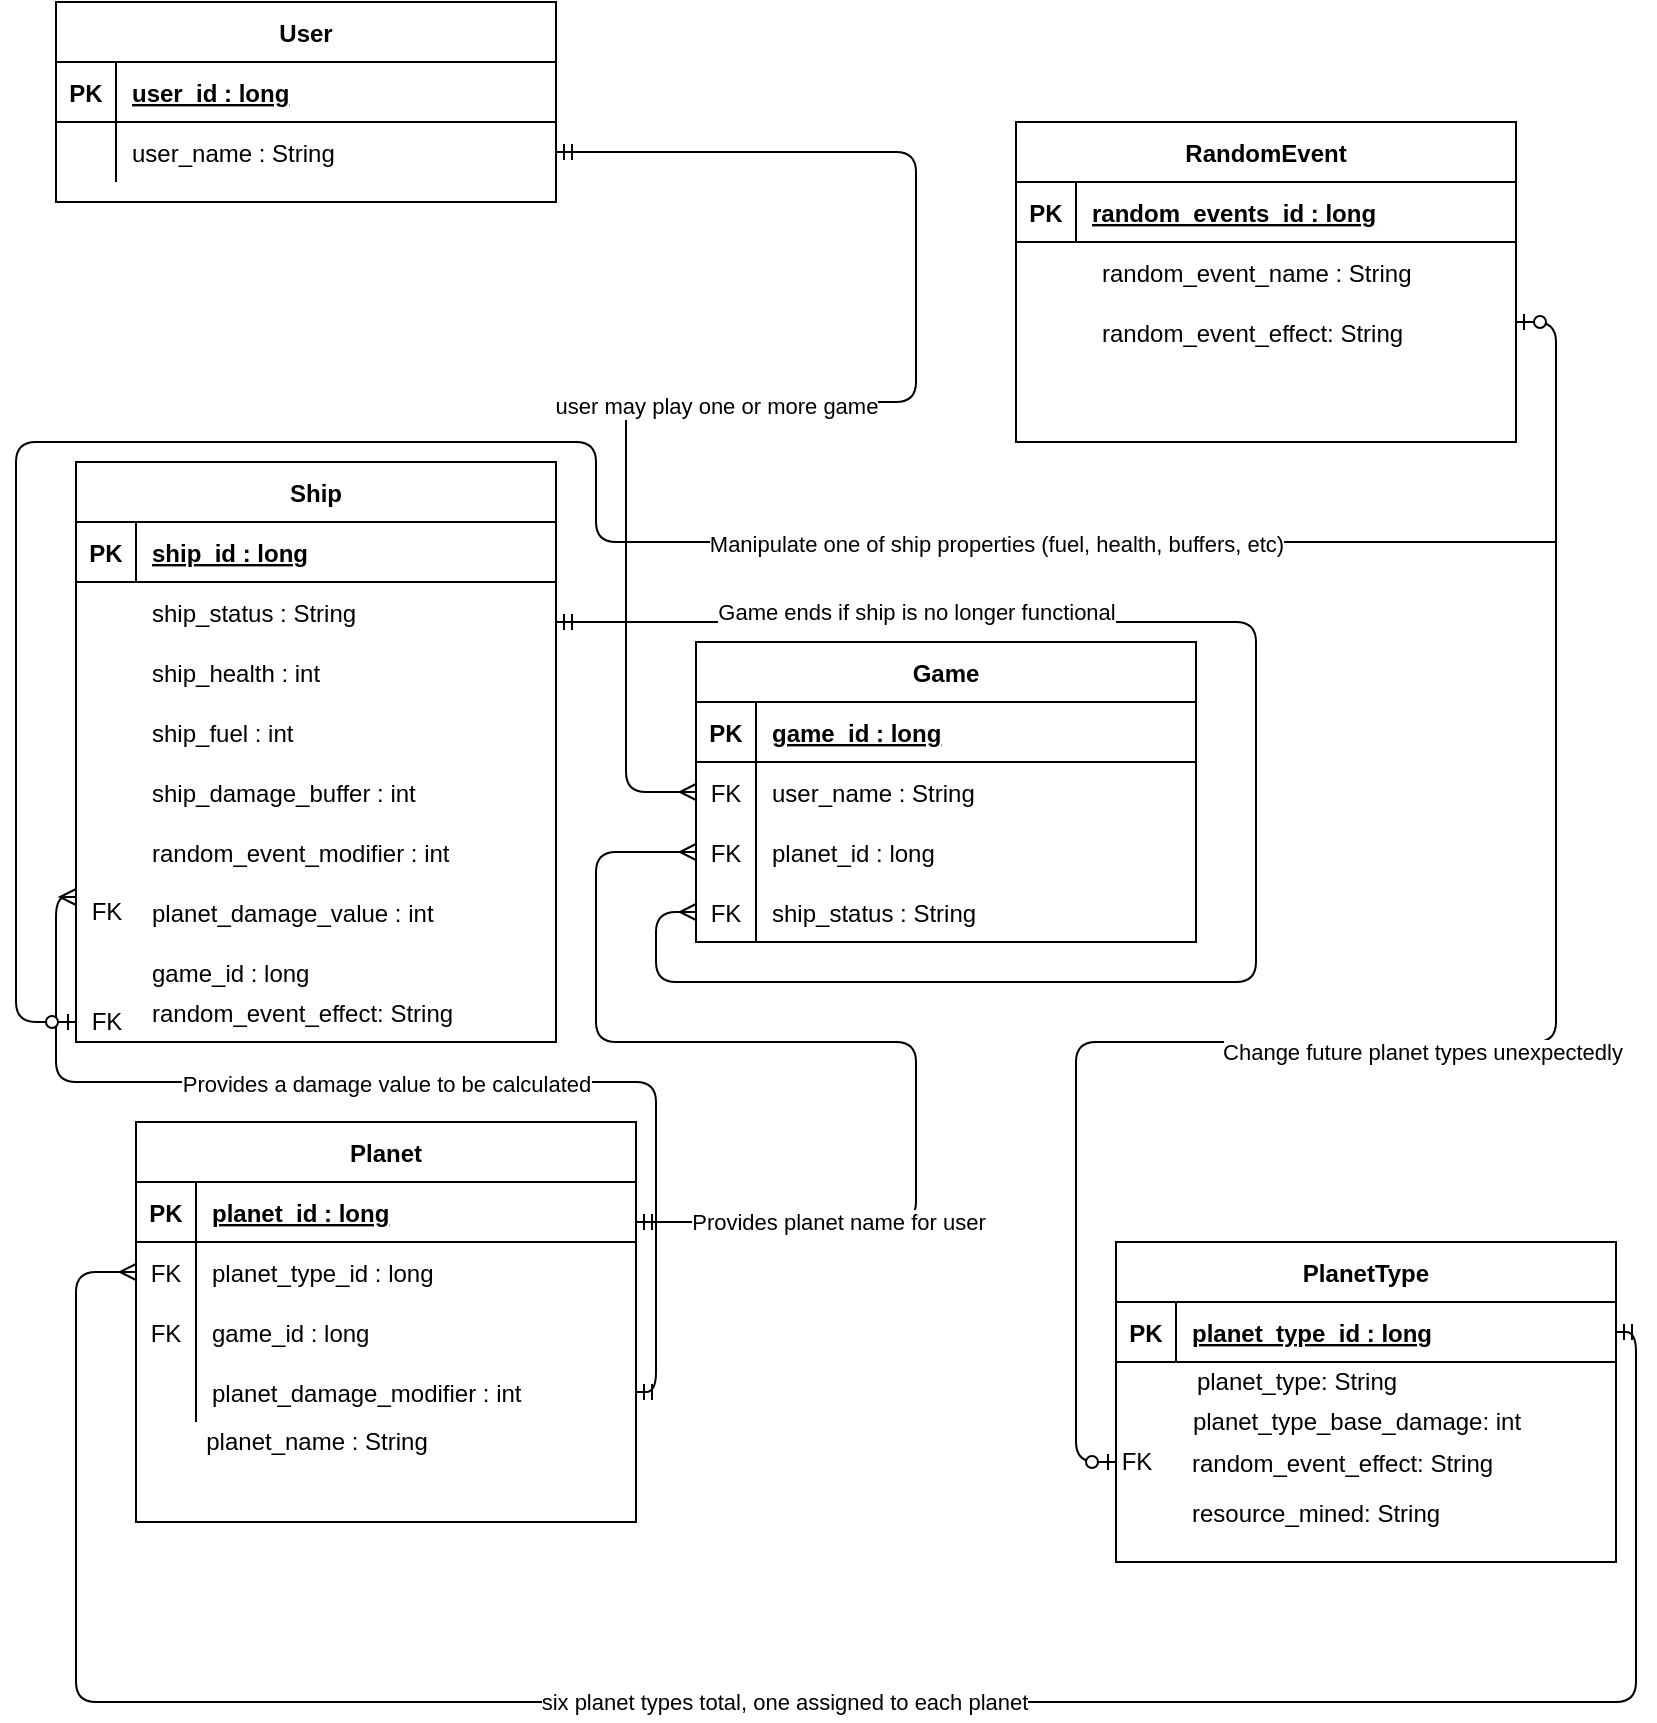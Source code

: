 <mxfile version="14.6.13" type="device"><diagram id="R2lEEEUBdFMjLlhIrx00" name="Page-1"><mxGraphModel dx="1422" dy="822" grid="1" gridSize="10" guides="1" tooltips="1" connect="1" arrows="1" fold="1" page="1" pageScale="1" pageWidth="850" pageHeight="1100" math="0" shadow="0" extFonts="Permanent Marker^https://fonts.googleapis.com/css?family=Permanent+Marker"><root><mxCell id="0"/><mxCell id="1" parent="0"/><mxCell id="C-vyLk0tnHw3VtMMgP7b-1" value="" style="edgeStyle=orthogonalEdgeStyle;endArrow=ERmany;startArrow=ERmandOne;endFill=0;startFill=0;exitX=1;exitY=0.5;exitDx=0;exitDy=0;" parent="1" source="C-vyLk0tnHw3VtMMgP7b-27" target="C-vyLk0tnHw3VtMMgP7b-6" edge="1"><mxGeometry width="100" height="100" relative="1" as="geometry"><mxPoint x="340" y="720" as="sourcePoint"/><mxPoint x="440" y="620" as="targetPoint"/><Array as="points"><mxPoint x="460" y="115"/><mxPoint x="460" y="240"/><mxPoint x="315" y="240"/><mxPoint x="315" y="435"/></Array></mxGeometry></mxCell><mxCell id="DnSMxf4nv6egXPbxlBja-106" value="user may play one or more game" style="edgeLabel;html=1;align=center;verticalAlign=middle;resizable=0;points=[];fontColor=#000000;" parent="C-vyLk0tnHw3VtMMgP7b-1" vertex="1" connectable="0"><mxGeometry x="0.185" y="2" relative="1" as="geometry"><mxPoint x="-2" as="offset"/></mxGeometry></mxCell><mxCell id="C-vyLk0tnHw3VtMMgP7b-2" value="Game" style="shape=table;startSize=30;container=1;collapsible=1;childLayout=tableLayout;fixedRows=1;rowLines=0;fontStyle=1;align=center;resizeLast=1;" parent="1" vertex="1"><mxGeometry x="350" y="360" width="250" height="150" as="geometry"/></mxCell><mxCell id="C-vyLk0tnHw3VtMMgP7b-3" value="" style="shape=partialRectangle;collapsible=0;dropTarget=0;pointerEvents=0;fillColor=none;points=[[0,0.5],[1,0.5]];portConstraint=eastwest;top=0;left=0;right=0;bottom=1;" parent="C-vyLk0tnHw3VtMMgP7b-2" vertex="1"><mxGeometry y="30" width="250" height="30" as="geometry"/></mxCell><mxCell id="C-vyLk0tnHw3VtMMgP7b-4" value="PK" style="shape=partialRectangle;overflow=hidden;connectable=0;fillColor=none;top=0;left=0;bottom=0;right=0;fontStyle=1;" parent="C-vyLk0tnHw3VtMMgP7b-3" vertex="1"><mxGeometry width="30" height="30" as="geometry"/></mxCell><mxCell id="C-vyLk0tnHw3VtMMgP7b-5" value="game_id : long" style="shape=partialRectangle;overflow=hidden;connectable=0;fillColor=none;top=0;left=0;bottom=0;right=0;align=left;spacingLeft=6;fontStyle=5;" parent="C-vyLk0tnHw3VtMMgP7b-3" vertex="1"><mxGeometry x="30" width="220" height="30" as="geometry"/></mxCell><mxCell id="C-vyLk0tnHw3VtMMgP7b-6" value="" style="shape=partialRectangle;collapsible=0;dropTarget=0;pointerEvents=0;fillColor=none;points=[[0,0.5],[1,0.5]];portConstraint=eastwest;top=0;left=0;right=0;bottom=0;" parent="C-vyLk0tnHw3VtMMgP7b-2" vertex="1"><mxGeometry y="60" width="250" height="30" as="geometry"/></mxCell><mxCell id="C-vyLk0tnHw3VtMMgP7b-7" value="FK" style="shape=partialRectangle;overflow=hidden;connectable=0;fillColor=none;top=0;left=0;bottom=0;right=0;" parent="C-vyLk0tnHw3VtMMgP7b-6" vertex="1"><mxGeometry width="30" height="30" as="geometry"/></mxCell><mxCell id="C-vyLk0tnHw3VtMMgP7b-8" value="user_name : String" style="shape=partialRectangle;overflow=hidden;connectable=0;fillColor=none;top=0;left=0;bottom=0;right=0;align=left;spacingLeft=6;" parent="C-vyLk0tnHw3VtMMgP7b-6" vertex="1"><mxGeometry x="30" width="220" height="30" as="geometry"/></mxCell><mxCell id="DnSMxf4nv6egXPbxlBja-24" value="" style="shape=partialRectangle;collapsible=0;dropTarget=0;pointerEvents=0;fillColor=none;points=[[0,0.5],[1,0.5]];portConstraint=eastwest;top=0;left=0;right=0;bottom=0;" parent="C-vyLk0tnHw3VtMMgP7b-2" vertex="1"><mxGeometry y="90" width="250" height="30" as="geometry"/></mxCell><mxCell id="DnSMxf4nv6egXPbxlBja-25" value="FK" style="shape=partialRectangle;overflow=hidden;connectable=0;fillColor=none;top=0;left=0;bottom=0;right=0;" parent="DnSMxf4nv6egXPbxlBja-24" vertex="1"><mxGeometry width="30" height="30" as="geometry"/></mxCell><mxCell id="DnSMxf4nv6egXPbxlBja-26" value="planet_id : long" style="shape=partialRectangle;overflow=hidden;connectable=0;fillColor=none;top=0;left=0;bottom=0;right=0;align=left;spacingLeft=6;" parent="DnSMxf4nv6egXPbxlBja-24" vertex="1"><mxGeometry x="30" width="220" height="30" as="geometry"/></mxCell><mxCell id="DnSMxf4nv6egXPbxlBja-31" value="" style="shape=partialRectangle;collapsible=0;dropTarget=0;pointerEvents=0;fillColor=none;points=[[0,0.5],[1,0.5]];portConstraint=eastwest;top=0;left=0;right=0;bottom=0;" parent="C-vyLk0tnHw3VtMMgP7b-2" vertex="1"><mxGeometry y="120" width="250" height="30" as="geometry"/></mxCell><mxCell id="DnSMxf4nv6egXPbxlBja-32" value="FK" style="shape=partialRectangle;overflow=hidden;connectable=0;fillColor=none;top=0;left=0;bottom=0;right=0;" parent="DnSMxf4nv6egXPbxlBja-31" vertex="1"><mxGeometry width="30" height="30" as="geometry"/></mxCell><mxCell id="DnSMxf4nv6egXPbxlBja-33" value="" style="shape=partialRectangle;overflow=hidden;connectable=0;fillColor=none;top=0;left=0;bottom=0;right=0;align=left;spacingLeft=6;" parent="DnSMxf4nv6egXPbxlBja-31" vertex="1"><mxGeometry x="30" width="220" height="30" as="geometry"/></mxCell><mxCell id="C-vyLk0tnHw3VtMMgP7b-13" value="PlanetType" style="shape=table;startSize=30;container=1;collapsible=1;childLayout=tableLayout;fixedRows=1;rowLines=0;fontStyle=1;align=center;resizeLast=1;" parent="1" vertex="1"><mxGeometry x="560" y="660" width="250" height="160" as="geometry"/></mxCell><mxCell id="C-vyLk0tnHw3VtMMgP7b-14" value="" style="shape=partialRectangle;collapsible=0;dropTarget=0;pointerEvents=0;fillColor=none;points=[[0,0.5],[1,0.5]];portConstraint=eastwest;top=0;left=0;right=0;bottom=1;" parent="C-vyLk0tnHw3VtMMgP7b-13" vertex="1"><mxGeometry y="30" width="250" height="30" as="geometry"/></mxCell><mxCell id="C-vyLk0tnHw3VtMMgP7b-15" value="PK" style="shape=partialRectangle;overflow=hidden;connectable=0;fillColor=none;top=0;left=0;bottom=0;right=0;fontStyle=1;" parent="C-vyLk0tnHw3VtMMgP7b-14" vertex="1"><mxGeometry width="30" height="30" as="geometry"/></mxCell><mxCell id="C-vyLk0tnHw3VtMMgP7b-16" value="planet_type_id : long" style="shape=partialRectangle;overflow=hidden;connectable=0;fillColor=none;top=0;left=0;bottom=0;right=0;align=left;spacingLeft=6;fontStyle=5;" parent="C-vyLk0tnHw3VtMMgP7b-14" vertex="1"><mxGeometry x="30" width="220" height="30" as="geometry"/></mxCell><mxCell id="C-vyLk0tnHw3VtMMgP7b-23" value="User" style="shape=table;startSize=30;container=1;collapsible=1;childLayout=tableLayout;fixedRows=1;rowLines=0;fontStyle=1;align=center;resizeLast=1;" parent="1" vertex="1"><mxGeometry x="30" y="40" width="250" height="100" as="geometry"/></mxCell><mxCell id="C-vyLk0tnHw3VtMMgP7b-24" value="" style="shape=partialRectangle;collapsible=0;dropTarget=0;pointerEvents=0;fillColor=none;points=[[0,0.5],[1,0.5]];portConstraint=eastwest;top=0;left=0;right=0;bottom=1;" parent="C-vyLk0tnHw3VtMMgP7b-23" vertex="1"><mxGeometry y="30" width="250" height="30" as="geometry"/></mxCell><mxCell id="C-vyLk0tnHw3VtMMgP7b-25" value="PK" style="shape=partialRectangle;overflow=hidden;connectable=0;fillColor=none;top=0;left=0;bottom=0;right=0;fontStyle=1;" parent="C-vyLk0tnHw3VtMMgP7b-24" vertex="1"><mxGeometry width="30" height="30" as="geometry"/></mxCell><mxCell id="C-vyLk0tnHw3VtMMgP7b-26" value="user_id : long" style="shape=partialRectangle;overflow=hidden;connectable=0;fillColor=none;top=0;left=0;bottom=0;right=0;align=left;spacingLeft=6;fontStyle=5;" parent="C-vyLk0tnHw3VtMMgP7b-24" vertex="1"><mxGeometry x="30" width="220" height="30" as="geometry"/></mxCell><mxCell id="C-vyLk0tnHw3VtMMgP7b-27" value="" style="shape=partialRectangle;collapsible=0;dropTarget=0;pointerEvents=0;fillColor=none;points=[[0,0.5],[1,0.5]];portConstraint=eastwest;top=0;left=0;right=0;bottom=0;" parent="C-vyLk0tnHw3VtMMgP7b-23" vertex="1"><mxGeometry y="60" width="250" height="30" as="geometry"/></mxCell><mxCell id="C-vyLk0tnHw3VtMMgP7b-28" value="" style="shape=partialRectangle;overflow=hidden;connectable=0;fillColor=none;top=0;left=0;bottom=0;right=0;" parent="C-vyLk0tnHw3VtMMgP7b-27" vertex="1"><mxGeometry width="30" height="30" as="geometry"/></mxCell><mxCell id="C-vyLk0tnHw3VtMMgP7b-29" value="user_name : String" style="shape=partialRectangle;overflow=hidden;connectable=0;fillColor=none;top=0;left=0;bottom=0;right=0;align=left;spacingLeft=6;" parent="C-vyLk0tnHw3VtMMgP7b-27" vertex="1"><mxGeometry x="30" width="220" height="30" as="geometry"/></mxCell><mxCell id="DnSMxf4nv6egXPbxlBja-7" value="Planet" style="shape=table;startSize=30;container=1;collapsible=1;childLayout=tableLayout;fixedRows=1;rowLines=0;fontStyle=1;align=center;resizeLast=1;" parent="1" vertex="1"><mxGeometry x="70" y="600" width="250" height="200" as="geometry"/></mxCell><mxCell id="DnSMxf4nv6egXPbxlBja-8" value="" style="shape=partialRectangle;collapsible=0;dropTarget=0;pointerEvents=0;fillColor=none;points=[[0,0.5],[1,0.5]];portConstraint=eastwest;top=0;left=0;right=0;bottom=1;" parent="DnSMxf4nv6egXPbxlBja-7" vertex="1"><mxGeometry y="30" width="250" height="30" as="geometry"/></mxCell><mxCell id="DnSMxf4nv6egXPbxlBja-9" value="PK" style="shape=partialRectangle;overflow=hidden;connectable=0;fillColor=none;top=0;left=0;bottom=0;right=0;fontStyle=1;" parent="DnSMxf4nv6egXPbxlBja-8" vertex="1"><mxGeometry width="30" height="30" as="geometry"/></mxCell><mxCell id="DnSMxf4nv6egXPbxlBja-10" value="planet_id : long" style="shape=partialRectangle;overflow=hidden;connectable=0;fillColor=none;top=0;left=0;bottom=0;right=0;align=left;spacingLeft=6;fontStyle=5;" parent="DnSMxf4nv6egXPbxlBja-8" vertex="1"><mxGeometry x="30" width="220" height="30" as="geometry"/></mxCell><mxCell id="DnSMxf4nv6egXPbxlBja-11" value="" style="shape=partialRectangle;collapsible=0;dropTarget=0;pointerEvents=0;fillColor=none;points=[[0,0.5],[1,0.5]];portConstraint=eastwest;top=0;left=0;right=0;bottom=0;" parent="DnSMxf4nv6egXPbxlBja-7" vertex="1"><mxGeometry y="60" width="250" height="30" as="geometry"/></mxCell><mxCell id="DnSMxf4nv6egXPbxlBja-12" value="FK" style="shape=partialRectangle;overflow=hidden;connectable=0;fillColor=none;top=0;left=0;bottom=0;right=0;" parent="DnSMxf4nv6egXPbxlBja-11" vertex="1"><mxGeometry width="30" height="30" as="geometry"/></mxCell><mxCell id="DnSMxf4nv6egXPbxlBja-13" value="planet_type_id : long" style="shape=partialRectangle;overflow=hidden;connectable=0;fillColor=none;top=0;left=0;bottom=0;right=0;align=left;spacingLeft=6;" parent="DnSMxf4nv6egXPbxlBja-11" vertex="1"><mxGeometry x="30" width="220" height="30" as="geometry"/></mxCell><mxCell id="DnSMxf4nv6egXPbxlBja-14" value="" style="shape=partialRectangle;collapsible=0;dropTarget=0;pointerEvents=0;fillColor=none;points=[[0,0.5],[1,0.5]];portConstraint=eastwest;top=0;left=0;right=0;bottom=0;" parent="DnSMxf4nv6egXPbxlBja-7" vertex="1"><mxGeometry y="90" width="250" height="30" as="geometry"/></mxCell><mxCell id="DnSMxf4nv6egXPbxlBja-15" value="FK" style="shape=partialRectangle;overflow=hidden;connectable=0;fillColor=none;top=0;left=0;bottom=0;right=0;" parent="DnSMxf4nv6egXPbxlBja-14" vertex="1"><mxGeometry width="30" height="30" as="geometry"/></mxCell><mxCell id="DnSMxf4nv6egXPbxlBja-16" value="game_id : long" style="shape=partialRectangle;overflow=hidden;connectable=0;fillColor=none;top=0;left=0;bottom=0;right=0;align=left;spacingLeft=6;" parent="DnSMxf4nv6egXPbxlBja-14" vertex="1"><mxGeometry x="30" width="220" height="30" as="geometry"/></mxCell><mxCell id="DnSMxf4nv6egXPbxlBja-27" value="" style="shape=partialRectangle;collapsible=0;dropTarget=0;pointerEvents=0;fillColor=none;points=[[0,0.5],[1,0.5]];portConstraint=eastwest;top=0;left=0;right=0;bottom=0;" parent="DnSMxf4nv6egXPbxlBja-7" vertex="1"><mxGeometry y="120" width="250" height="30" as="geometry"/></mxCell><mxCell id="DnSMxf4nv6egXPbxlBja-28" value="" style="shape=partialRectangle;overflow=hidden;connectable=0;fillColor=none;top=0;left=0;bottom=0;right=0;" parent="DnSMxf4nv6egXPbxlBja-27" vertex="1"><mxGeometry width="30" height="30" as="geometry"/></mxCell><mxCell id="DnSMxf4nv6egXPbxlBja-29" value="planet_damage_modifier : int" style="shape=partialRectangle;overflow=hidden;connectable=0;fillColor=none;top=0;left=0;bottom=0;right=0;align=left;spacingLeft=6;" parent="DnSMxf4nv6egXPbxlBja-27" vertex="1"><mxGeometry x="30" width="220" height="30" as="geometry"/></mxCell><mxCell id="DnSMxf4nv6egXPbxlBja-17" value="" style="edgeStyle=orthogonalEdgeStyle;fontSize=12;html=1;endArrow=ERmany;startArrow=ERmandOne;fontColor=#000000;exitX=1;exitY=0.5;exitDx=0;exitDy=0;endFill=0;" parent="1" source="C-vyLk0tnHw3VtMMgP7b-14" edge="1"><mxGeometry width="100" height="100" relative="1" as="geometry"><mxPoint x="350" y="505" as="sourcePoint"/><mxPoint x="70" y="675" as="targetPoint"/><Array as="points"><mxPoint x="820" y="705"/><mxPoint x="820" y="890"/><mxPoint x="40" y="890"/><mxPoint x="40" y="675"/></Array></mxGeometry></mxCell><mxCell id="DnSMxf4nv6egXPbxlBja-89" value="six planet types total, one assigned to each planet" style="edgeLabel;html=1;align=center;verticalAlign=middle;resizable=0;points=[];fontColor=#000000;" parent="DnSMxf4nv6egXPbxlBja-17" vertex="1" connectable="0"><mxGeometry x="0.018" relative="1" as="geometry"><mxPoint as="offset"/></mxGeometry></mxCell><mxCell id="DnSMxf4nv6egXPbxlBja-19" value="RandomEvent" style="shape=table;startSize=30;container=1;collapsible=1;childLayout=tableLayout;fixedRows=1;rowLines=0;fontStyle=1;align=center;resizeLast=1;" parent="1" vertex="1"><mxGeometry x="510" y="100" width="250" height="160" as="geometry"/></mxCell><mxCell id="DnSMxf4nv6egXPbxlBja-20" value="" style="shape=partialRectangle;collapsible=0;dropTarget=0;pointerEvents=0;fillColor=none;points=[[0,0.5],[1,0.5]];portConstraint=eastwest;top=0;left=0;right=0;bottom=1;" parent="DnSMxf4nv6egXPbxlBja-19" vertex="1"><mxGeometry y="30" width="250" height="30" as="geometry"/></mxCell><mxCell id="DnSMxf4nv6egXPbxlBja-21" value="PK" style="shape=partialRectangle;overflow=hidden;connectable=0;fillColor=none;top=0;left=0;bottom=0;right=0;fontStyle=1;" parent="DnSMxf4nv6egXPbxlBja-20" vertex="1"><mxGeometry width="30" height="30" as="geometry"/></mxCell><mxCell id="DnSMxf4nv6egXPbxlBja-22" value="random_events_id : long" style="shape=partialRectangle;overflow=hidden;connectable=0;fillColor=none;top=0;left=0;bottom=0;right=0;align=left;spacingLeft=6;fontStyle=5;" parent="DnSMxf4nv6egXPbxlBja-20" vertex="1"><mxGeometry x="30" width="220" height="30" as="geometry"/></mxCell><mxCell id="DnSMxf4nv6egXPbxlBja-23" value="planet_type: String" style="text;html=1;align=center;verticalAlign=middle;resizable=0;points=[];autosize=1;strokeColor=none;fontColor=#000000;" parent="1" vertex="1"><mxGeometry x="590" y="720" width="120" height="20" as="geometry"/></mxCell><mxCell id="DnSMxf4nv6egXPbxlBja-30" value="planet_type_base_damage: int" style="text;html=1;align=center;verticalAlign=middle;resizable=0;points=[];autosize=1;strokeColor=none;fontColor=#000000;" parent="1" vertex="1"><mxGeometry x="590" y="740" width="180" height="20" as="geometry"/></mxCell><mxCell id="DnSMxf4nv6egXPbxlBja-34" value="random_event_name : String" style="shape=partialRectangle;overflow=hidden;connectable=0;fillColor=none;top=0;left=0;bottom=0;right=0;align=left;spacingLeft=6;" parent="1" vertex="1"><mxGeometry x="545" y="160" width="220" height="30" as="geometry"/></mxCell><mxCell id="DnSMxf4nv6egXPbxlBja-35" value="random_event_effect: String" style="shape=partialRectangle;overflow=hidden;connectable=0;fillColor=none;top=0;left=0;bottom=0;right=0;align=left;spacingLeft=6;" parent="1" vertex="1"><mxGeometry x="545" y="190" width="220" height="30" as="geometry"/></mxCell><mxCell id="DnSMxf4nv6egXPbxlBja-42" value="Ship" style="shape=table;startSize=30;container=1;collapsible=1;childLayout=tableLayout;fixedRows=1;rowLines=0;fontStyle=1;align=center;resizeLast=1;" parent="1" vertex="1"><mxGeometry x="40" y="270" width="240" height="290" as="geometry"/></mxCell><mxCell id="DnSMxf4nv6egXPbxlBja-43" value="" style="shape=partialRectangle;collapsible=0;dropTarget=0;pointerEvents=0;fillColor=none;points=[[0,0.5],[1,0.5]];portConstraint=eastwest;top=0;left=0;right=0;bottom=1;" parent="DnSMxf4nv6egXPbxlBja-42" vertex="1"><mxGeometry y="30" width="240" height="30" as="geometry"/></mxCell><mxCell id="DnSMxf4nv6egXPbxlBja-44" value="PK" style="shape=partialRectangle;overflow=hidden;connectable=0;fillColor=none;top=0;left=0;bottom=0;right=0;fontStyle=1;" parent="DnSMxf4nv6egXPbxlBja-43" vertex="1"><mxGeometry width="30" height="30" as="geometry"/></mxCell><mxCell id="DnSMxf4nv6egXPbxlBja-45" value="ship_id : long" style="shape=partialRectangle;overflow=hidden;connectable=0;fillColor=none;top=0;left=0;bottom=0;right=0;align=left;spacingLeft=6;fontStyle=5;" parent="DnSMxf4nv6egXPbxlBja-43" vertex="1"><mxGeometry x="30" width="210" height="30" as="geometry"/></mxCell><mxCell id="DnSMxf4nv6egXPbxlBja-49" value="ship_status : String" style="shape=partialRectangle;overflow=hidden;connectable=0;fillColor=none;top=0;left=0;bottom=0;right=0;align=left;spacingLeft=6;" parent="1" vertex="1"><mxGeometry x="70" y="330" width="220" height="30" as="geometry"/></mxCell><mxCell id="DnSMxf4nv6egXPbxlBja-50" value="ship_health : int" style="shape=partialRectangle;overflow=hidden;connectable=0;fillColor=none;top=0;left=0;bottom=0;right=0;align=left;spacingLeft=6;" parent="1" vertex="1"><mxGeometry x="70" y="360" width="220" height="30" as="geometry"/></mxCell><mxCell id="DnSMxf4nv6egXPbxlBja-51" value="ship_damage_buffer : int" style="shape=partialRectangle;overflow=hidden;connectable=0;fillColor=none;top=0;left=0;bottom=0;right=0;align=left;spacingLeft=6;" parent="1" vertex="1"><mxGeometry x="70" y="420" width="220" height="30" as="geometry"/></mxCell><mxCell id="DnSMxf4nv6egXPbxlBja-54" value="random_event_modifier : int" style="shape=partialRectangle;overflow=hidden;connectable=0;fillColor=none;top=0;left=0;bottom=0;right=0;align=left;spacingLeft=6;" parent="1" vertex="1"><mxGeometry x="70" y="450" width="220" height="30" as="geometry"/></mxCell><mxCell id="DnSMxf4nv6egXPbxlBja-55" value="ship_fuel : int" style="shape=partialRectangle;overflow=hidden;connectable=0;fillColor=none;top=0;left=0;bottom=0;right=0;align=left;spacingLeft=6;" parent="1" vertex="1"><mxGeometry x="70" y="390" width="220" height="30" as="geometry"/></mxCell><mxCell id="DnSMxf4nv6egXPbxlBja-57" value="" style="edgeStyle=orthogonalEdgeStyle;fontSize=12;html=1;endArrow=ERmany;startArrow=ERmandOne;fontColor=#000000;entryX=0;entryY=0.5;entryDx=0;entryDy=0;endFill=0;" parent="1" target="DnSMxf4nv6egXPbxlBja-24" edge="1"><mxGeometry width="100" height="100" relative="1" as="geometry"><mxPoint x="320" y="650" as="sourcePoint"/><mxPoint x="420" y="550" as="targetPoint"/><Array as="points"><mxPoint x="460" y="650"/><mxPoint x="460" y="560"/><mxPoint x="300" y="560"/><mxPoint x="300" y="465"/></Array></mxGeometry></mxCell><mxCell id="DnSMxf4nv6egXPbxlBja-105" value="Provides planet name for user" style="edgeLabel;html=1;align=center;verticalAlign=middle;resizable=0;points=[];fontColor=#000000;" parent="DnSMxf4nv6egXPbxlBja-57" vertex="1" connectable="0"><mxGeometry x="-0.623" relative="1" as="geometry"><mxPoint as="offset"/></mxGeometry></mxCell><mxCell id="DnSMxf4nv6egXPbxlBja-60" value="ship_status : String" style="shape=partialRectangle;overflow=hidden;connectable=0;fillColor=none;top=0;left=0;bottom=0;right=0;align=left;spacingLeft=6;" parent="1" vertex="1"><mxGeometry x="380" y="480" width="220" height="30" as="geometry"/></mxCell><mxCell id="DnSMxf4nv6egXPbxlBja-62" value="" style="edgeStyle=orthogonalEdgeStyle;fontSize=12;html=1;endArrow=ERmany;startArrow=ERmandOne;fontColor=#000000;entryX=0;entryY=0.5;entryDx=0;entryDy=0;endFill=0;" parent="1" target="DnSMxf4nv6egXPbxlBja-31" edge="1"><mxGeometry width="100" height="100" relative="1" as="geometry"><mxPoint x="280" y="350" as="sourcePoint"/><mxPoint x="350" y="550" as="targetPoint"/><Array as="points"><mxPoint x="630" y="350"/><mxPoint x="630" y="530"/><mxPoint x="330" y="530"/><mxPoint x="330" y="495"/></Array></mxGeometry></mxCell><mxCell id="DnSMxf4nv6egXPbxlBja-92" value="Game ends if ship is no longer functional" style="edgeLabel;html=1;align=center;verticalAlign=middle;resizable=0;points=[];fontColor=#000000;rotation=0;" parent="DnSMxf4nv6egXPbxlBja-62" vertex="1" connectable="0"><mxGeometry x="0.141" y="-1" relative="1" as="geometry"><mxPoint x="-169" y="-160" as="offset"/></mxGeometry></mxCell><mxCell id="DnSMxf4nv6egXPbxlBja-70" value="planet_damage_value : int" style="shape=partialRectangle;overflow=hidden;connectable=0;fillColor=none;top=0;left=0;bottom=0;right=0;align=left;spacingLeft=6;" parent="1" vertex="1"><mxGeometry x="70" y="480" width="220" height="30" as="geometry"/></mxCell><mxCell id="DnSMxf4nv6egXPbxlBja-72" value="game_id : long" style="shape=partialRectangle;overflow=hidden;connectable=0;fillColor=none;top=0;left=0;bottom=0;right=0;align=left;spacingLeft=6;" parent="1" vertex="1"><mxGeometry x="70" y="510" width="220" height="30" as="geometry"/></mxCell><mxCell id="DnSMxf4nv6egXPbxlBja-75" value="" style="edgeStyle=orthogonalEdgeStyle;fontSize=12;html=1;endArrow=ERzeroToOne;endFill=1;startArrow=ERzeroToOne;fontColor=#000000;startFill=1;" parent="1" edge="1"><mxGeometry width="100" height="100" relative="1" as="geometry"><mxPoint x="560" y="770" as="sourcePoint"/><mxPoint x="760" y="200" as="targetPoint"/><Array as="points"><mxPoint x="540" y="770"/><mxPoint x="540" y="560"/><mxPoint x="780" y="560"/><mxPoint x="780" y="200"/></Array></mxGeometry></mxCell><mxCell id="DnSMxf4nv6egXPbxlBja-93" value="Text" style="edgeLabel;html=1;align=center;verticalAlign=middle;resizable=0;points=[];fontColor=#000000;" parent="DnSMxf4nv6egXPbxlBja-75" vertex="1" connectable="0"><mxGeometry x="-0.062" y="-3" relative="1" as="geometry"><mxPoint as="offset"/></mxGeometry></mxCell><mxCell id="DnSMxf4nv6egXPbxlBja-94" value="Change future planet types unexpectedly" style="edgeLabel;html=1;align=center;verticalAlign=middle;resizable=0;points=[];fontColor=#000000;" parent="DnSMxf4nv6egXPbxlBja-75" vertex="1" connectable="0"><mxGeometry x="-0.052" y="-5" relative="1" as="geometry"><mxPoint as="offset"/></mxGeometry></mxCell><mxCell id="DnSMxf4nv6egXPbxlBja-83" value="FK" style="text;html=1;align=center;verticalAlign=middle;resizable=0;points=[];autosize=1;strokeColor=none;fontColor=#000000;" parent="1" vertex="1"><mxGeometry x="40" y="485" width="30" height="20" as="geometry"/></mxCell><mxCell id="DnSMxf4nv6egXPbxlBja-88" value="" style="edgeStyle=orthogonalEdgeStyle;fontSize=12;html=1;endArrow=ERmandOne;startArrow=ERmany;fontColor=#000000;exitX=0;exitY=0.75;exitDx=0;exitDy=0;endFill=0;entryX=1;entryY=0.5;entryDx=0;entryDy=0;startFill=0;" parent="1" source="DnSMxf4nv6egXPbxlBja-42" target="DnSMxf4nv6egXPbxlBja-27" edge="1"><mxGeometry width="100" height="100" relative="1" as="geometry"><mxPoint x="820" y="715" as="sourcePoint"/><mxPoint x="80" y="685" as="targetPoint"/><Array as="points"><mxPoint x="30" y="488"/><mxPoint x="30" y="580"/><mxPoint x="330" y="580"/><mxPoint x="330" y="735"/></Array></mxGeometry></mxCell><mxCell id="DnSMxf4nv6egXPbxlBja-102" value="Provides a damage value to be calculated" style="edgeLabel;html=1;align=center;verticalAlign=middle;resizable=0;points=[];fontColor=#000000;" parent="DnSMxf4nv6egXPbxlBja-88" vertex="1" connectable="0"><mxGeometry x="-0.061" y="-1" relative="1" as="geometry"><mxPoint x="1" as="offset"/></mxGeometry></mxCell><mxCell id="DnSMxf4nv6egXPbxlBja-101" value="planet_name :&amp;nbsp;&lt;span style=&quot;text-align: left&quot;&gt;String&lt;/span&gt;" style="text;html=1;align=center;verticalAlign=middle;resizable=0;points=[];autosize=1;strokeColor=none;fontColor=#000000;" parent="1" vertex="1"><mxGeometry x="95" y="750" width="130" height="20" as="geometry"/></mxCell><mxCell id="k9JW5X8n7Amsw4vJS2Qj-2" value="random_event_effect: String" style="shape=partialRectangle;overflow=hidden;connectable=0;fillColor=none;top=0;left=0;bottom=0;right=0;align=left;spacingLeft=6;" parent="1" vertex="1"><mxGeometry x="590" y="755" width="220" height="30" as="geometry"/></mxCell><mxCell id="k9JW5X8n7Amsw4vJS2Qj-3" value="FK" style="text;html=1;align=center;verticalAlign=middle;resizable=0;points=[];autosize=1;strokeColor=none;" parent="1" vertex="1"><mxGeometry x="555" y="760" width="30" height="20" as="geometry"/></mxCell><mxCell id="k9JW5X8n7Amsw4vJS2Qj-4" value="" style="edgeStyle=orthogonalEdgeStyle;fontSize=12;html=1;endArrow=ERzeroToOne;endFill=1;" parent="1" edge="1"><mxGeometry width="100" height="100" relative="1" as="geometry"><mxPoint x="780" y="310" as="sourcePoint"/><mxPoint x="40" y="550" as="targetPoint"/><Array as="points"><mxPoint x="300" y="310"/><mxPoint x="300" y="260"/><mxPoint x="10" y="260"/><mxPoint x="10" y="550"/></Array></mxGeometry></mxCell><mxCell id="k9JW5X8n7Amsw4vJS2Qj-7" value="Manipulate one of ship properties (fuel, health, buffers, etc)" style="edgeLabel;html=1;align=center;verticalAlign=middle;resizable=0;points=[];" parent="k9JW5X8n7Amsw4vJS2Qj-4" vertex="1" connectable="0"><mxGeometry x="-0.432" y="1" relative="1" as="geometry"><mxPoint x="44" as="offset"/></mxGeometry></mxCell><mxCell id="k9JW5X8n7Amsw4vJS2Qj-5" value="random_event_effect: String" style="shape=partialRectangle;overflow=hidden;connectable=0;fillColor=none;top=0;left=0;bottom=0;right=0;align=left;spacingLeft=6;" parent="1" vertex="1"><mxGeometry x="70" y="530" width="220" height="30" as="geometry"/></mxCell><mxCell id="k9JW5X8n7Amsw4vJS2Qj-6" value="FK" style="text;html=1;align=center;verticalAlign=middle;resizable=0;points=[];autosize=1;strokeColor=none;" parent="1" vertex="1"><mxGeometry x="40" y="540" width="30" height="20" as="geometry"/></mxCell><mxCell id="k9JW5X8n7Amsw4vJS2Qj-8" value="resource_mined: String" style="shape=partialRectangle;overflow=hidden;connectable=0;fillColor=none;top=0;left=0;bottom=0;right=0;align=left;spacingLeft=6;" parent="1" vertex="1"><mxGeometry x="590" y="780" width="220" height="30" as="geometry"/></mxCell></root></mxGraphModel></diagram></mxfile>